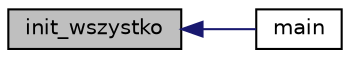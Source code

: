 digraph "init_wszystko"
{
  edge [fontname="Helvetica",fontsize="10",labelfontname="Helvetica",labelfontsize="10"];
  node [fontname="Helvetica",fontsize="10",shape=record];
  rankdir="LR";
  Node13 [label="init_wszystko",height=0.2,width=0.4,color="black", fillcolor="grey75", style="filled", fontcolor="black"];
  Node13 -> Node14 [dir="back",color="midnightblue",fontsize="10",style="solid"];
  Node14 [label="main",height=0.2,width=0.4,color="black", fillcolor="white", style="filled",URL="$main_8c.html#acdef7a1fd863a6d3770c1268cb06add3"];
}

